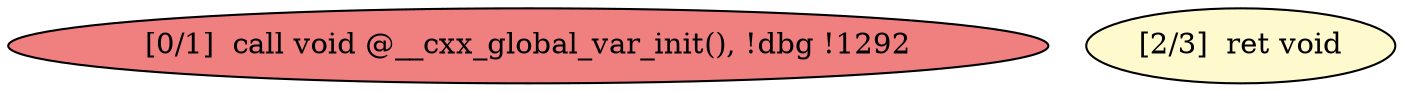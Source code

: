 
digraph G {


node7563 [fillcolor=lightcoral,label="[0/1]  call void @__cxx_global_var_init(), !dbg !1292",shape=ellipse,style=filled ]
node7562 [fillcolor=lemonchiffon,label="[2/3]  ret void",shape=ellipse,style=filled ]



}
